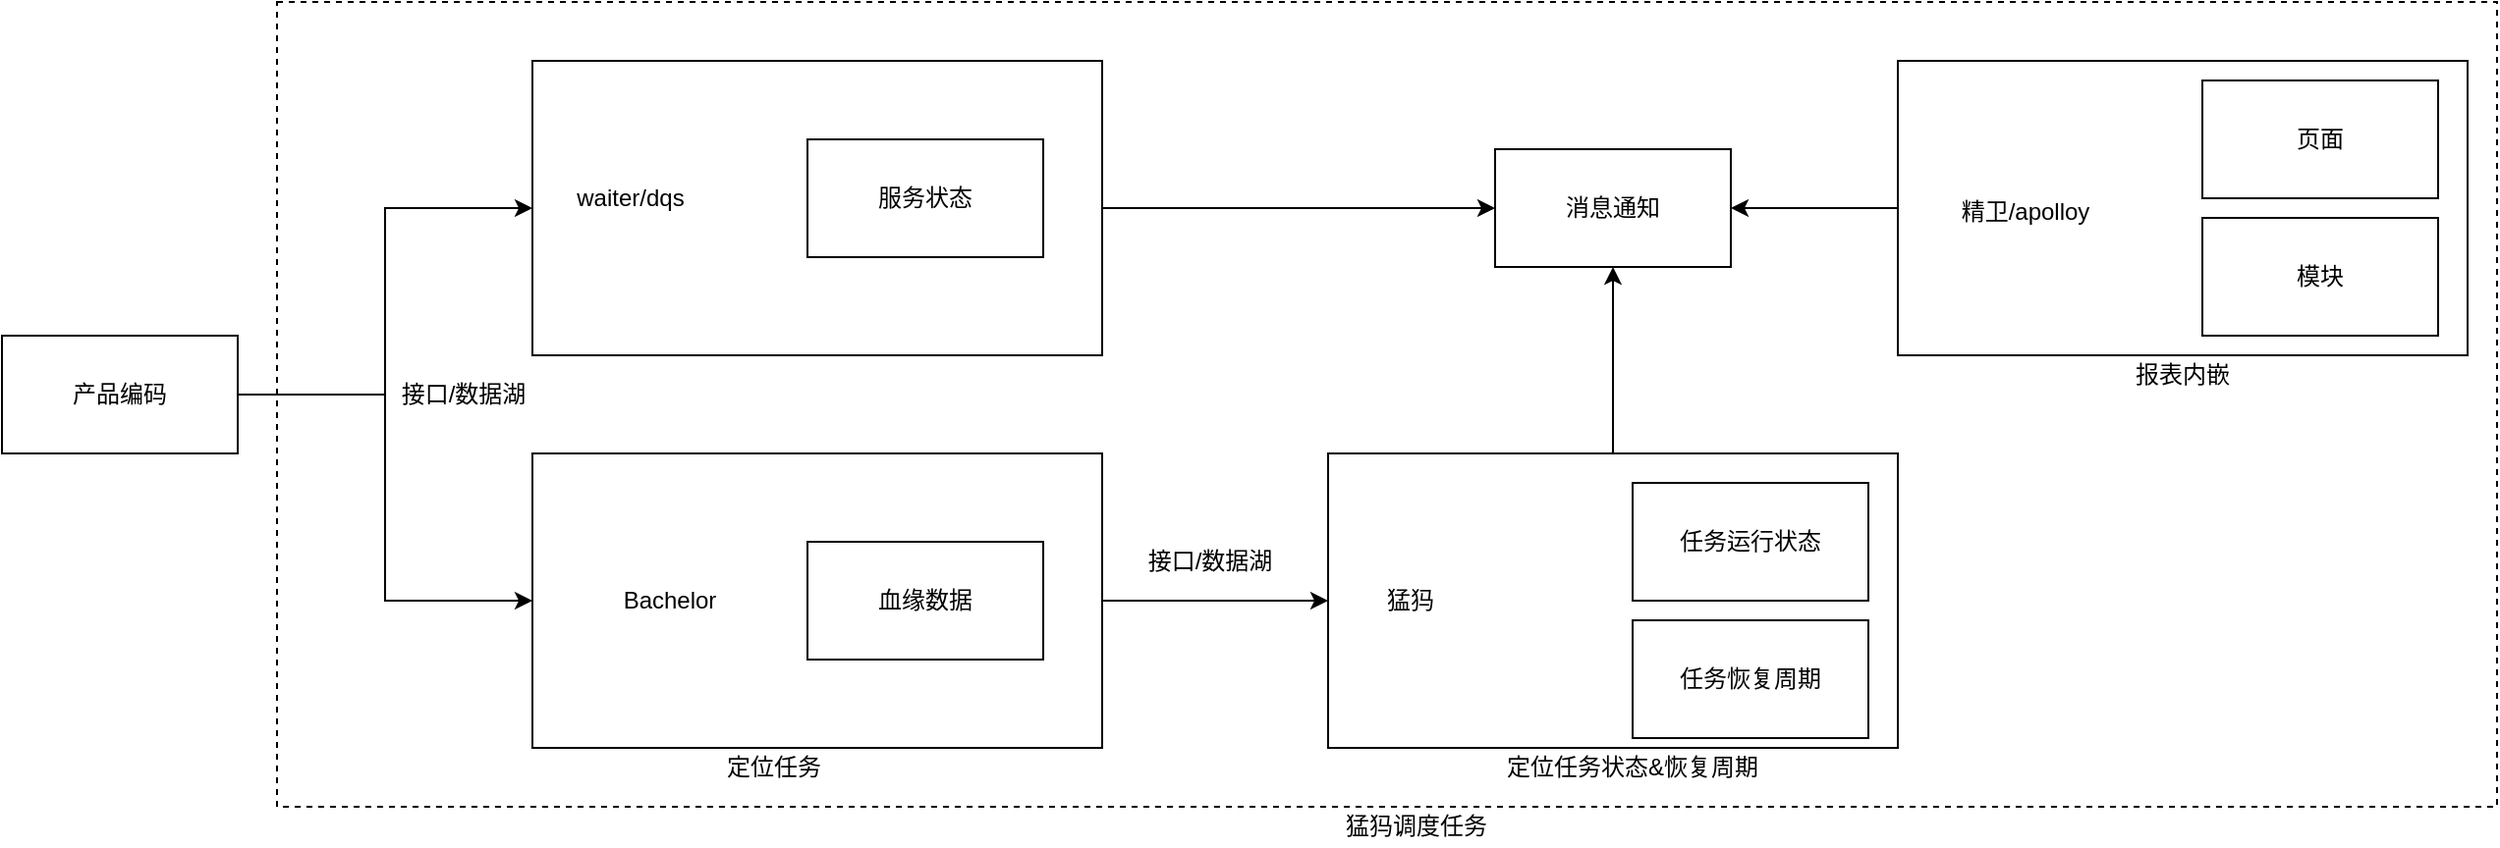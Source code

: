 <mxfile version="22.1.12" type="github">
  <diagram name="第 1 页" id="KkKqYq8ntRkavTfjJMW6">
    <mxGraphModel dx="747" dy="404" grid="1" gridSize="10" guides="1" tooltips="1" connect="1" arrows="1" fold="1" page="1" pageScale="1" pageWidth="827" pageHeight="1169" math="0" shadow="0">
      <root>
        <mxCell id="0" />
        <mxCell id="1" parent="0" />
        <mxCell id="EpLCG8jxDJ9j_rdvbxRa-1" value="" style="rounded=0;whiteSpace=wrap;html=1;dashed=1;" diagramCategory="general" diagramName="RoundedRectangle" vertex="1" parent="1">
          <mxGeometry x="170" width="1130" height="410" as="geometry" />
        </mxCell>
        <mxCell id="EpLCG8jxDJ9j_rdvbxRa-2" style="edgeStyle=orthogonalEdgeStyle;rounded=0;orthogonalLoop=1;jettySize=auto;html=1;exitX=0.5;exitY=0;exitDx=0;exitDy=0;entryX=0.5;entryY=1;entryDx=0;entryDy=0;" edge="1" parent="1" source="EpLCG8jxDJ9j_rdvbxRa-3" target="EpLCG8jxDJ9j_rdvbxRa-18">
          <mxGeometry relative="1" as="geometry" />
        </mxCell>
        <mxCell id="EpLCG8jxDJ9j_rdvbxRa-3" value="" style="rounded=0;whiteSpace=wrap;html=1;" diagramCategory="general" diagramName="Rectangle" vertex="1" parent="1">
          <mxGeometry x="705" y="230" width="290" height="150" as="geometry" />
        </mxCell>
        <mxCell id="EpLCG8jxDJ9j_rdvbxRa-4" style="edgeStyle=orthogonalEdgeStyle;rounded=0;orthogonalLoop=1;jettySize=auto;html=1;exitX=1;exitY=0.5;exitDx=0;exitDy=0;entryX=0;entryY=0.5;entryDx=0;entryDy=0;" edge="1" parent="1" source="EpLCG8jxDJ9j_rdvbxRa-5" target="EpLCG8jxDJ9j_rdvbxRa-3">
          <mxGeometry relative="1" as="geometry" />
        </mxCell>
        <mxCell id="EpLCG8jxDJ9j_rdvbxRa-5" value="" style="rounded=0;whiteSpace=wrap;html=1;" diagramCategory="general" diagramName="Rectangle" vertex="1" parent="1">
          <mxGeometry x="300" y="230" width="290" height="150" as="geometry" />
        </mxCell>
        <mxCell id="EpLCG8jxDJ9j_rdvbxRa-6" value="血缘数据" style="rounded=0;whiteSpace=wrap;html=1;" diagramCategory="general" diagramName="RoundedRectangle" vertex="1" parent="1">
          <mxGeometry x="440" y="275" width="120" height="60" as="geometry" />
        </mxCell>
        <mxCell id="EpLCG8jxDJ9j_rdvbxRa-7" value="任务运行状态" style="rounded=0;whiteSpace=wrap;html=1;" diagramCategory="general" diagramName="RoundedRectangle" vertex="1" parent="1">
          <mxGeometry x="860" y="245" width="120" height="60" as="geometry" />
        </mxCell>
        <mxCell id="EpLCG8jxDJ9j_rdvbxRa-8" value="Bachelor" style="text;html=1;strokeColor=none;fillColor=none;align=center;verticalAlign=middle;whiteSpace=wrap;rounded=0;" diagramCategory="general" diagramName="text" vertex="1" parent="1">
          <mxGeometry x="350" y="295" width="40" height="20" as="geometry" />
        </mxCell>
        <mxCell id="EpLCG8jxDJ9j_rdvbxRa-9" value="猛犸" style="text;html=1;strokeColor=none;fillColor=none;align=center;verticalAlign=middle;whiteSpace=wrap;rounded=0;" diagramCategory="general" diagramName="text" vertex="1" parent="1">
          <mxGeometry x="727" y="295" width="40" height="20" as="geometry" />
        </mxCell>
        <mxCell id="EpLCG8jxDJ9j_rdvbxRa-10" value="任务恢复周期" style="rounded=0;whiteSpace=wrap;html=1;" diagramCategory="general" diagramName="RoundedRectangle" vertex="1" parent="1">
          <mxGeometry x="860" y="315" width="120" height="60" as="geometry" />
        </mxCell>
        <mxCell id="EpLCG8jxDJ9j_rdvbxRa-11" style="edgeStyle=orthogonalEdgeStyle;rounded=0;orthogonalLoop=1;jettySize=auto;html=1;exitX=1;exitY=0.5;exitDx=0;exitDy=0;" edge="1" parent="1" source="EpLCG8jxDJ9j_rdvbxRa-13" target="EpLCG8jxDJ9j_rdvbxRa-5">
          <mxGeometry relative="1" as="geometry" />
        </mxCell>
        <mxCell id="EpLCG8jxDJ9j_rdvbxRa-12" style="edgeStyle=orthogonalEdgeStyle;rounded=0;orthogonalLoop=1;jettySize=auto;html=1;exitX=1;exitY=0.5;exitDx=0;exitDy=0;" edge="1" parent="1" source="EpLCG8jxDJ9j_rdvbxRa-13" target="EpLCG8jxDJ9j_rdvbxRa-21">
          <mxGeometry relative="1" as="geometry" />
        </mxCell>
        <mxCell id="EpLCG8jxDJ9j_rdvbxRa-13" value="产品编码" style="rounded=0;whiteSpace=wrap;html=1;" diagramCategory="general" diagramName="RoundedRectangle" vertex="1" parent="1">
          <mxGeometry x="30" y="170" width="120" height="60" as="geometry" />
        </mxCell>
        <mxCell id="EpLCG8jxDJ9j_rdvbxRa-14" value="定位任务" style="text;html=1;strokeColor=none;fillColor=none;align=center;verticalAlign=middle;whiteSpace=wrap;rounded=0;" diagramCategory="general" diagramName="text" vertex="1" parent="1">
          <mxGeometry x="390" y="380" width="66" height="20" as="geometry" />
        </mxCell>
        <mxCell id="EpLCG8jxDJ9j_rdvbxRa-15" value="接口/数据湖" style="text;html=1;strokeColor=none;fillColor=none;align=center;verticalAlign=middle;whiteSpace=wrap;rounded=0;" diagramCategory="general" diagramName="text" vertex="1" parent="1">
          <mxGeometry x="610" y="275" width="70" height="20" as="geometry" />
        </mxCell>
        <mxCell id="EpLCG8jxDJ9j_rdvbxRa-16" value="定位任务状态&amp;amp;恢复周期" style="text;html=1;strokeColor=none;fillColor=none;align=center;verticalAlign=middle;whiteSpace=wrap;rounded=0;" diagramCategory="general" diagramName="text" vertex="1" parent="1">
          <mxGeometry x="790" y="380" width="140" height="20" as="geometry" />
        </mxCell>
        <mxCell id="EpLCG8jxDJ9j_rdvbxRa-17" value="接口/数据湖" style="text;html=1;strokeColor=none;fillColor=none;align=center;verticalAlign=middle;whiteSpace=wrap;rounded=0;" diagramCategory="general" diagramName="text" vertex="1" parent="1">
          <mxGeometry x="230" y="190" width="70" height="20" as="geometry" />
        </mxCell>
        <mxCell id="EpLCG8jxDJ9j_rdvbxRa-18" value="消息通知" style="rounded=0;whiteSpace=wrap;html=1;" diagramCategory="general" diagramName="RoundedRectangle" vertex="1" parent="1">
          <mxGeometry x="790" y="75" width="120" height="60" as="geometry" />
        </mxCell>
        <mxCell id="EpLCG8jxDJ9j_rdvbxRa-19" value="猛犸调度任务" style="text;html=1;strokeColor=none;fillColor=none;align=center;verticalAlign=middle;whiteSpace=wrap;rounded=0;dashed=1;" diagramCategory="general" diagramName="text" vertex="1" parent="1">
          <mxGeometry x="680" y="410" width="140" height="20" as="geometry" />
        </mxCell>
        <mxCell id="EpLCG8jxDJ9j_rdvbxRa-20" style="edgeStyle=orthogonalEdgeStyle;rounded=0;orthogonalLoop=1;jettySize=auto;html=1;exitX=1;exitY=0.5;exitDx=0;exitDy=0;entryX=0;entryY=0.5;entryDx=0;entryDy=0;" edge="1" parent="1" source="EpLCG8jxDJ9j_rdvbxRa-21" target="EpLCG8jxDJ9j_rdvbxRa-18">
          <mxGeometry relative="1" as="geometry" />
        </mxCell>
        <mxCell id="EpLCG8jxDJ9j_rdvbxRa-21" value="" style="rounded=0;whiteSpace=wrap;html=1;" diagramCategory="general" diagramName="Rectangle" vertex="1" parent="1">
          <mxGeometry x="300" y="30" width="290" height="150" as="geometry" />
        </mxCell>
        <mxCell id="EpLCG8jxDJ9j_rdvbxRa-22" value="waiter/dqs" style="text;html=1;strokeColor=none;fillColor=none;align=center;verticalAlign=middle;whiteSpace=wrap;rounded=0;" diagramCategory="general" diagramName="text" vertex="1" parent="1">
          <mxGeometry x="320" y="90" width="60" height="20" as="geometry" />
        </mxCell>
        <mxCell id="EpLCG8jxDJ9j_rdvbxRa-23" value="服务状态" style="rounded=0;whiteSpace=wrap;html=1;" diagramCategory="general" diagramName="RoundedRectangle" vertex="1" parent="1">
          <mxGeometry x="440" y="70" width="120" height="60" as="geometry" />
        </mxCell>
        <mxCell id="EpLCG8jxDJ9j_rdvbxRa-24" style="edgeStyle=orthogonalEdgeStyle;rounded=0;orthogonalLoop=1;jettySize=auto;html=1;exitX=0;exitY=0.5;exitDx=0;exitDy=0;" edge="1" parent="1" source="EpLCG8jxDJ9j_rdvbxRa-25" target="EpLCG8jxDJ9j_rdvbxRa-18">
          <mxGeometry relative="1" as="geometry" />
        </mxCell>
        <mxCell id="EpLCG8jxDJ9j_rdvbxRa-25" value="" style="rounded=0;whiteSpace=wrap;html=1;" diagramCategory="general" diagramName="Rectangle" vertex="1" parent="1">
          <mxGeometry x="995" y="30" width="290" height="150" as="geometry" />
        </mxCell>
        <mxCell id="EpLCG8jxDJ9j_rdvbxRa-26" value="页面" style="rounded=0;whiteSpace=wrap;html=1;" diagramCategory="general" diagramName="RoundedRectangle" vertex="1" parent="1">
          <mxGeometry x="1150" y="40" width="120" height="60" as="geometry" />
        </mxCell>
        <mxCell id="EpLCG8jxDJ9j_rdvbxRa-27" value="模块" style="rounded=0;whiteSpace=wrap;html=1;" diagramCategory="general" diagramName="RoundedRectangle" vertex="1" parent="1">
          <mxGeometry x="1150" y="110" width="120" height="60" as="geometry" />
        </mxCell>
        <mxCell id="EpLCG8jxDJ9j_rdvbxRa-28" value="精卫/apolloy" style="text;html=1;strokeColor=none;fillColor=none;align=center;verticalAlign=middle;whiteSpace=wrap;rounded=0;" diagramCategory="general" diagramName="text" vertex="1" parent="1">
          <mxGeometry x="1020" y="97" width="80" height="20" as="geometry" />
        </mxCell>
        <mxCell id="EpLCG8jxDJ9j_rdvbxRa-29" value="报表内嵌" style="text;html=1;strokeColor=none;fillColor=none;align=center;verticalAlign=middle;whiteSpace=wrap;rounded=0;" diagramCategory="general" diagramName="text" vertex="1" parent="1">
          <mxGeometry x="1107" y="180" width="66" height="20" as="geometry" />
        </mxCell>
      </root>
    </mxGraphModel>
  </diagram>
</mxfile>
